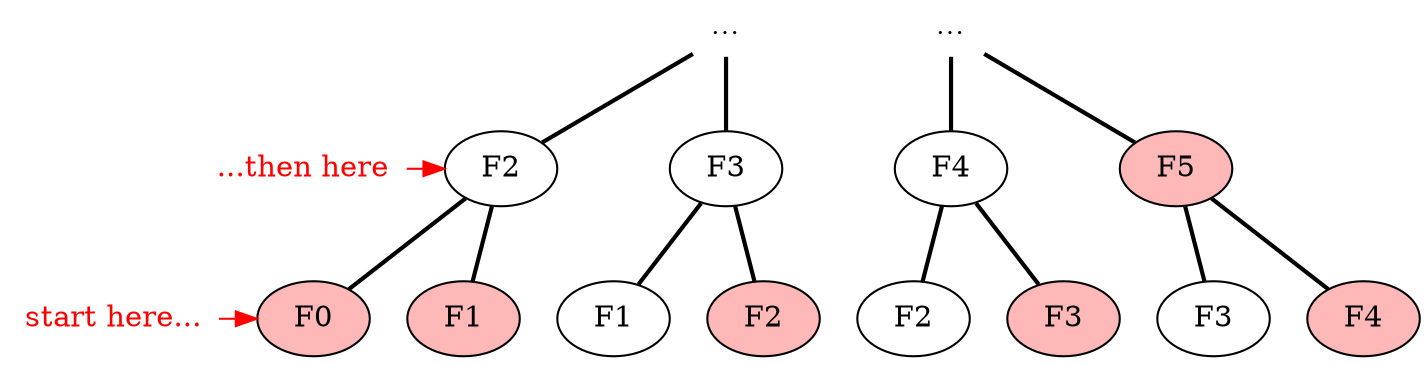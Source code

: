 // dot -Tsvg mygraph.dot -o mygraph.svg
digraph G {
    edge [penwidth=2, dir=none];
    dots1 -> F2ter;
    dots1 -> F3ter;
    dots2 -> F4bis;
    dots2 -> F5;

    F2ter -> F0;
    F2ter -> F1;
    F3ter -> F1bis;
    F3ter -> F2;
    F4bis -> F2bis;
    F4bis -> F3;
    F5 -> F3bis;
    F5 -> F4;

    starthere -> F0 [dir=forward, color=red,penwidth=1];
    thenhere -> F2ter [dir=forward, color=red,penwidth=1];

    // force order + balance each level :
    {rank=same; dots1; dots2;}
    {rank=same; thenhere; F2ter; F3ter; F4bis; F5;}
    {rank=same; starthere; F0; F1; F1bis; F2; F2bis; F3; F3bis; F4;}
    edge [style=invisible];
    dots1 -> dots2;
    F2ter -> F3ter -> F4bis -> F5;
    F0 -> F1 -> F1bis -> F2 -> F2bis -> F3 -> F3bis -> F4;

    F0     [label="F0",style=filled,fillcolor="#ffb8b8"];
    F1     [label="F1",style=filled,fillcolor="#ffb8b8"];
    F1bis  [label="F1"];
    F2     [label="F2",style=filled,fillcolor="#ffb8b8"];
    F2bis  [label="F2"];
    F2ter  [label="F2"];
    F3     [label="F3",style=filled,fillcolor="#ffb8b8"];
    F3bis  [label="F3"];
    F3ter  [label="F3"];
    F4     [label="F4",style=filled,fillcolor="#ffb8b8"];
    F4bis  [label="F4"];
    F5     [label="F5",style=filled,fillcolor="#ffb8b8"];
    starthere [label="start here...",shape=plaintext,width=.1,height=.1,fontcolor=red]
    thenhere [label="...then here",shape=plaintext,width=.1,height=.1,fontcolor=red]

    dots1, dots2 [label="⋯",shape=plaintext, width=.1, height=.1];
}
